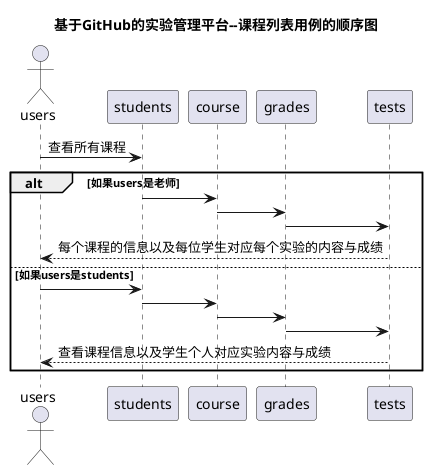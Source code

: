 @startuml
title 基于GitHub的实验管理平台--课程列表用例的顺序图
actor users
users -> students: 查看所有课程
alt 如果users是老师
	students -> course
	course ->grades
	grades -> tests
	tests --> users:每个课程的信息以及每位学生对应每个实验的内容与成绩
else 如果users是students
    users -> students
    students ->course
    course ->grades
    grades -> tests
    tests --> users:查看课程信息以及学生个人对应实验内容与成绩
end

@enduml